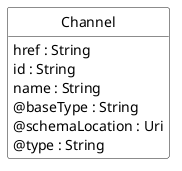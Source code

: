 @startuml
hide circle
hide methods
hide stereotype
show <<Enumeration>> stereotype
skinparam class {
   BackgroundColor<<Enumeration>> #E6F5F7
   BackgroundColor<<Ref>> #FFFFE0
   BackgroundColor<<Pivot>> #FFFFFFF
   BackgroundColor<<SimpleType>> #E2F0DA
   BackgroundColor #FCF2E3
}

class Channel <<Pivot>> {
    href : String
    id : String
    name : String
    @baseType : String
    @schemaLocation : Uri
    @type : String
}


@enduml